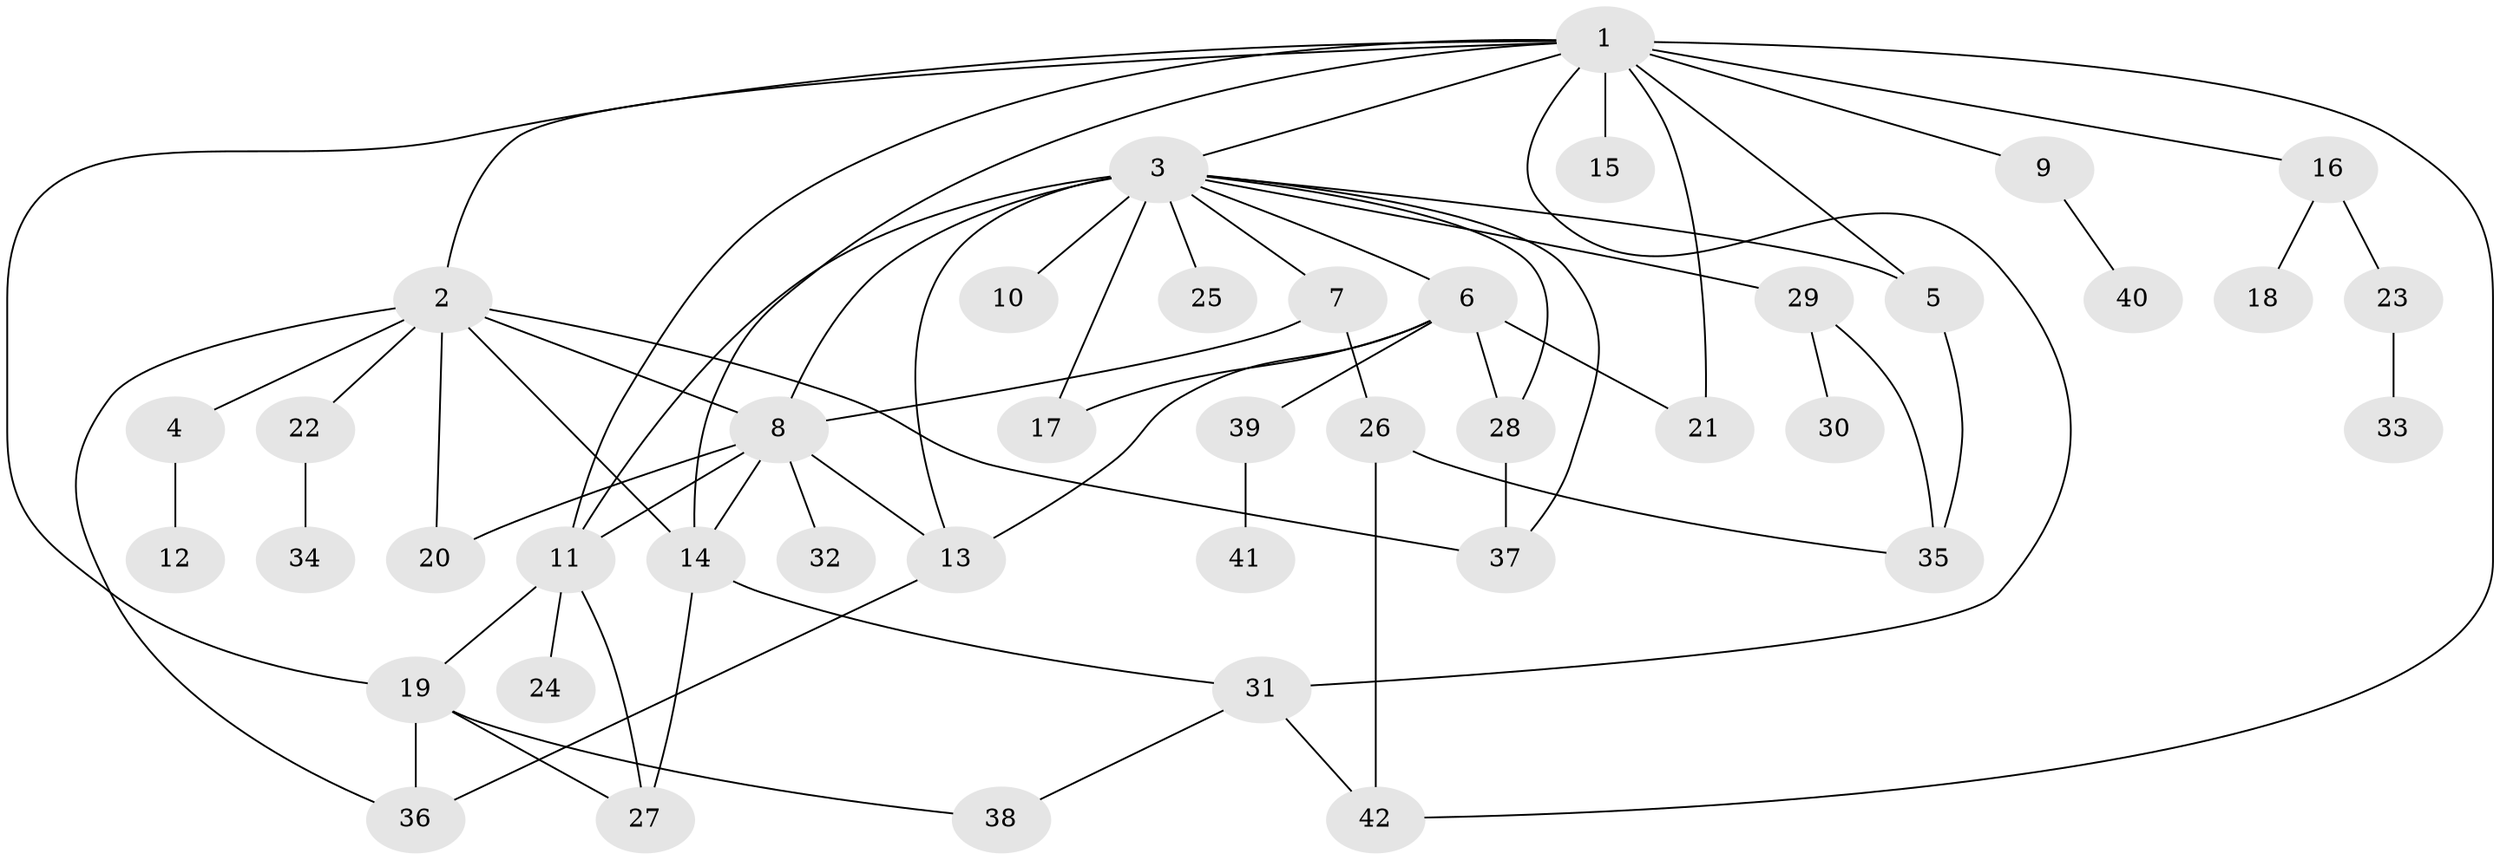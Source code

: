 // original degree distribution, {21: 0.0072992700729927005, 11: 0.021897810218978103, 17: 0.0072992700729927005, 3: 0.08759124087591241, 4: 0.058394160583941604, 12: 0.0072992700729927005, 6: 0.021897810218978103, 13: 0.0072992700729927005, 1: 0.5547445255474452, 2: 0.1897810218978102, 5: 0.029197080291970802, 8: 0.0072992700729927005}
// Generated by graph-tools (version 1.1) at 2025/50/03/04/25 22:50:22]
// undirected, 42 vertices, 67 edges
graph export_dot {
  node [color=gray90,style=filled];
  1;
  2;
  3;
  4;
  5;
  6;
  7;
  8;
  9;
  10;
  11;
  12;
  13;
  14;
  15;
  16;
  17;
  18;
  19;
  20;
  21;
  22;
  23;
  24;
  25;
  26;
  27;
  28;
  29;
  30;
  31;
  32;
  33;
  34;
  35;
  36;
  37;
  38;
  39;
  40;
  41;
  42;
  1 -- 2 [weight=1.0];
  1 -- 3 [weight=1.0];
  1 -- 5 [weight=1.0];
  1 -- 9 [weight=1.0];
  1 -- 11 [weight=1.0];
  1 -- 14 [weight=1.0];
  1 -- 15 [weight=9.0];
  1 -- 16 [weight=1.0];
  1 -- 19 [weight=1.0];
  1 -- 21 [weight=1.0];
  1 -- 31 [weight=1.0];
  1 -- 42 [weight=1.0];
  2 -- 4 [weight=1.0];
  2 -- 8 [weight=1.0];
  2 -- 14 [weight=2.0];
  2 -- 20 [weight=1.0];
  2 -- 22 [weight=1.0];
  2 -- 36 [weight=1.0];
  2 -- 37 [weight=1.0];
  3 -- 5 [weight=1.0];
  3 -- 6 [weight=1.0];
  3 -- 7 [weight=1.0];
  3 -- 8 [weight=1.0];
  3 -- 10 [weight=4.0];
  3 -- 11 [weight=1.0];
  3 -- 13 [weight=1.0];
  3 -- 17 [weight=1.0];
  3 -- 25 [weight=1.0];
  3 -- 28 [weight=1.0];
  3 -- 29 [weight=1.0];
  3 -- 37 [weight=1.0];
  4 -- 12 [weight=1.0];
  5 -- 35 [weight=1.0];
  6 -- 13 [weight=2.0];
  6 -- 17 [weight=1.0];
  6 -- 21 [weight=1.0];
  6 -- 28 [weight=5.0];
  6 -- 39 [weight=1.0];
  7 -- 8 [weight=1.0];
  7 -- 26 [weight=1.0];
  8 -- 11 [weight=2.0];
  8 -- 13 [weight=2.0];
  8 -- 14 [weight=1.0];
  8 -- 20 [weight=2.0];
  8 -- 32 [weight=1.0];
  9 -- 40 [weight=1.0];
  11 -- 19 [weight=1.0];
  11 -- 24 [weight=1.0];
  11 -- 27 [weight=1.0];
  13 -- 36 [weight=1.0];
  14 -- 27 [weight=1.0];
  14 -- 31 [weight=1.0];
  16 -- 18 [weight=1.0];
  16 -- 23 [weight=2.0];
  19 -- 27 [weight=1.0];
  19 -- 36 [weight=5.0];
  19 -- 38 [weight=1.0];
  22 -- 34 [weight=1.0];
  23 -- 33 [weight=1.0];
  26 -- 35 [weight=1.0];
  26 -- 42 [weight=1.0];
  28 -- 37 [weight=1.0];
  29 -- 30 [weight=1.0];
  29 -- 35 [weight=1.0];
  31 -- 38 [weight=1.0];
  31 -- 42 [weight=1.0];
  39 -- 41 [weight=1.0];
}
